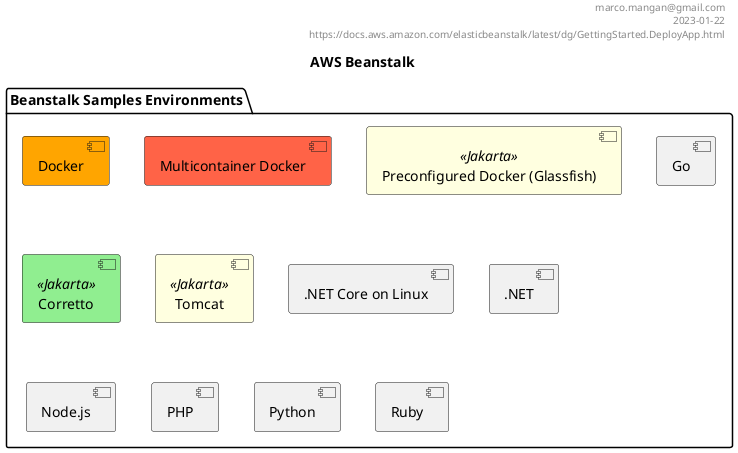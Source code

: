 @startuml

title AWS Beanstalk

package "Beanstalk Samples Environments" {

  [Docker] as Docker #Orange
  [Multicontainer Docker] as Multi #Tomato
  component "Preconfigured Docker (Glassfish)" <<Jakarta>> #LightYellow

  [Go]

  component "Corretto" <<Jakarta>> #LightGreen
  component "Tomcat"<<Jakarta>> #LightYellow

  [.NET Core on Linux]
  [.NET]

  [Node.js]
  [PHP] as PHP
  [Python] as Python
  [Ruby]

}

header
 marco.mangan@gmail.com
 2023-01-22
 https://docs.aws.amazon.com/elasticbeanstalk/latest/dg/GettingStarted.DeployApp.html
end header
@enduml
